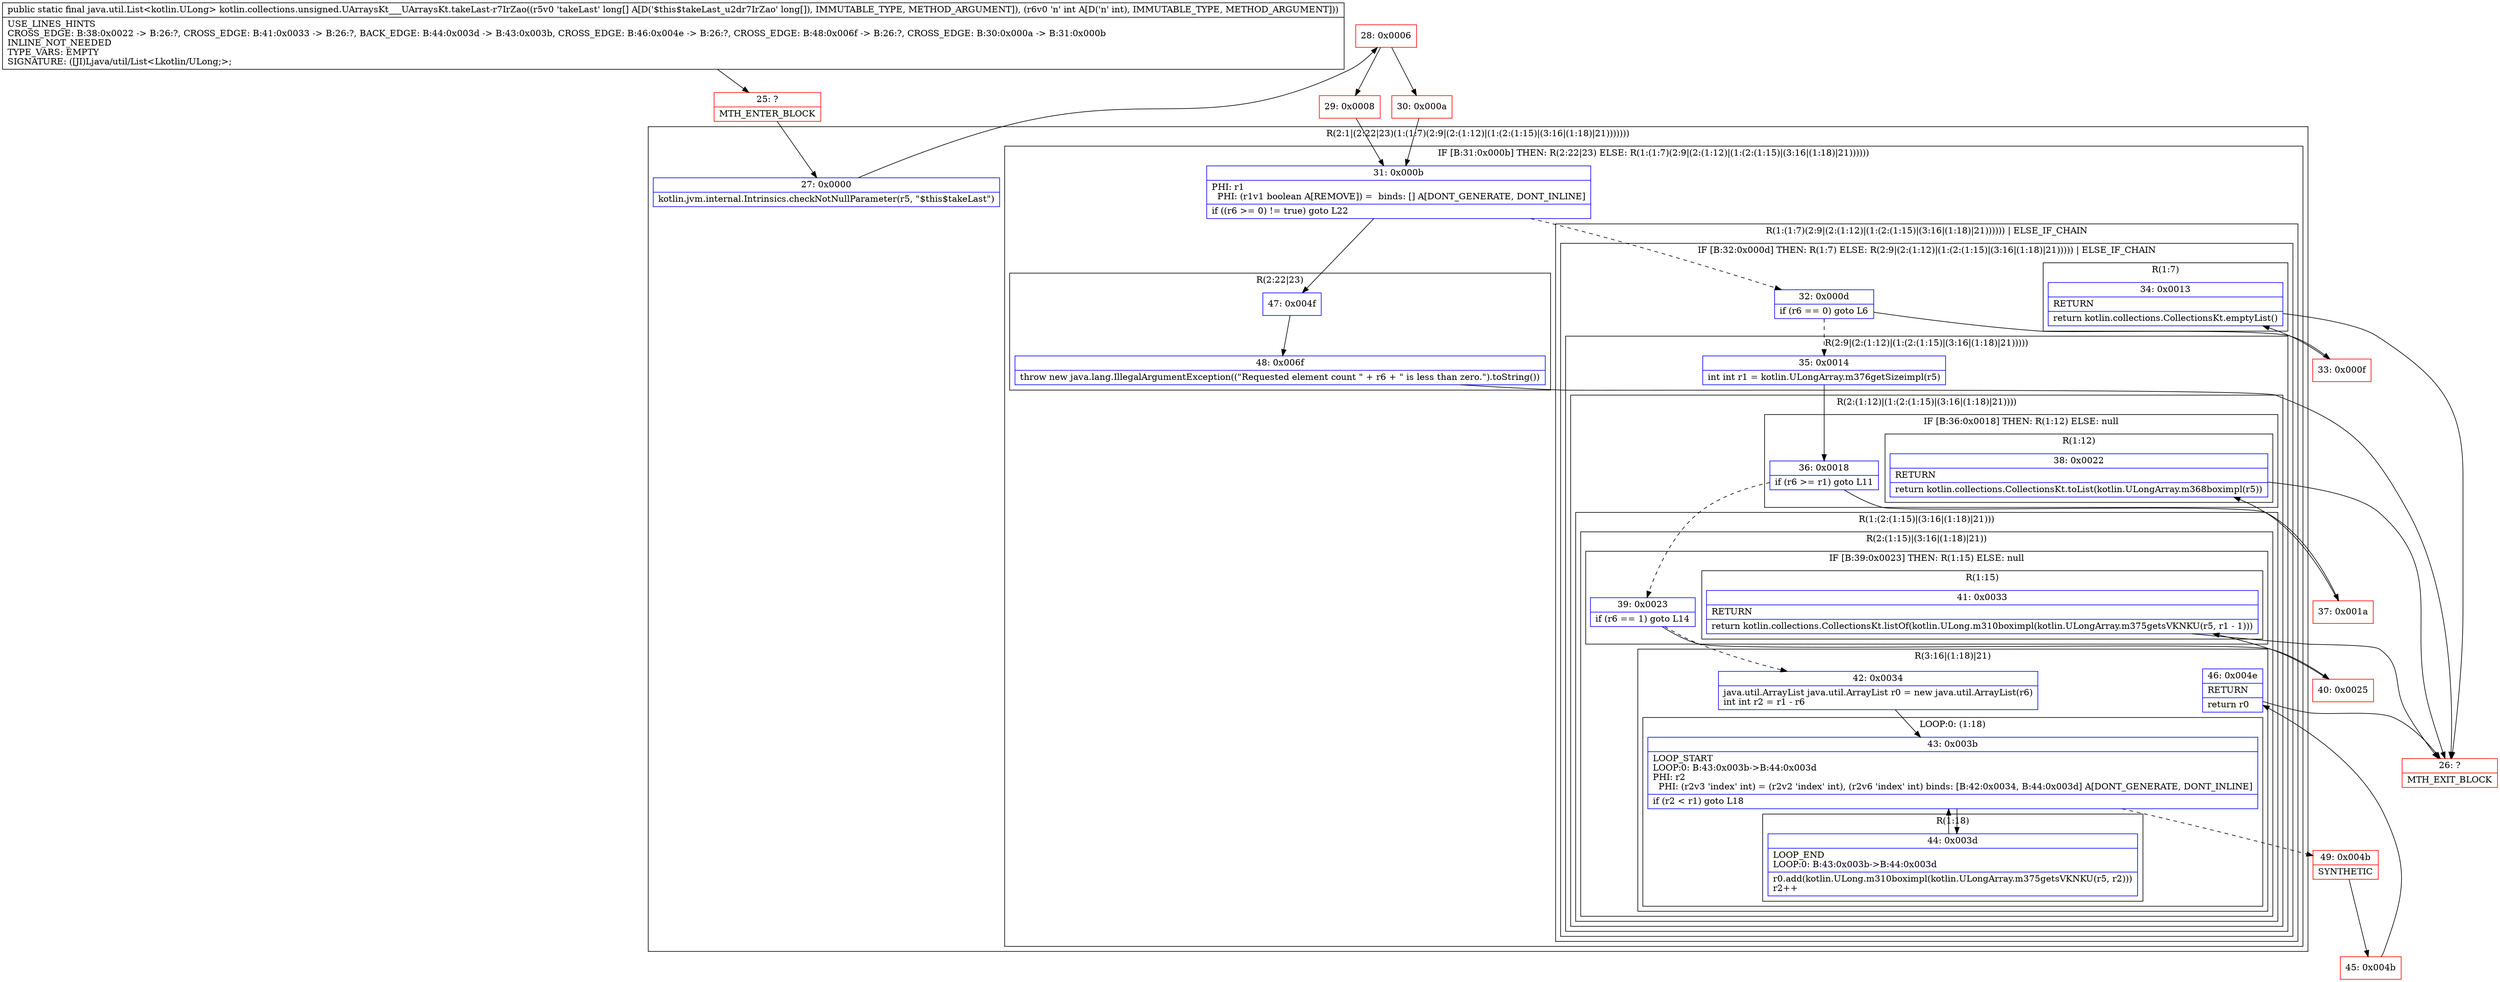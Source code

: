 digraph "CFG forkotlin.collections.unsigned.UArraysKt___UArraysKt.takeLast\-r7IrZao([JI)Ljava\/util\/List;" {
subgraph cluster_Region_226944701 {
label = "R(2:1|(2:22|23)(1:(1:7)(2:9|(2:(1:12)|(1:(2:(1:15)|(3:16|(1:18)|21)))))))";
node [shape=record,color=blue];
Node_27 [shape=record,label="{27\:\ 0x0000|kotlin.jvm.internal.Intrinsics.checkNotNullParameter(r5, \"$this$takeLast\")\l}"];
subgraph cluster_IfRegion_829764700 {
label = "IF [B:31:0x000b] THEN: R(2:22|23) ELSE: R(1:(1:7)(2:9|(2:(1:12)|(1:(2:(1:15)|(3:16|(1:18)|21))))))";
node [shape=record,color=blue];
Node_31 [shape=record,label="{31\:\ 0x000b|PHI: r1 \l  PHI: (r1v1 boolean A[REMOVE]) =  binds: [] A[DONT_GENERATE, DONT_INLINE]\l|if ((r6 \>= 0) != true) goto L22\l}"];
subgraph cluster_Region_1917682755 {
label = "R(2:22|23)";
node [shape=record,color=blue];
Node_47 [shape=record,label="{47\:\ 0x004f}"];
Node_48 [shape=record,label="{48\:\ 0x006f|throw new java.lang.IllegalArgumentException((\"Requested element count \" + r6 + \" is less than zero.\").toString())\l}"];
}
subgraph cluster_Region_1606709316 {
label = "R(1:(1:7)(2:9|(2:(1:12)|(1:(2:(1:15)|(3:16|(1:18)|21)))))) | ELSE_IF_CHAIN\l";
node [shape=record,color=blue];
subgraph cluster_IfRegion_1699595791 {
label = "IF [B:32:0x000d] THEN: R(1:7) ELSE: R(2:9|(2:(1:12)|(1:(2:(1:15)|(3:16|(1:18)|21))))) | ELSE_IF_CHAIN\l";
node [shape=record,color=blue];
Node_32 [shape=record,label="{32\:\ 0x000d|if (r6 == 0) goto L6\l}"];
subgraph cluster_Region_2105723182 {
label = "R(1:7)";
node [shape=record,color=blue];
Node_34 [shape=record,label="{34\:\ 0x0013|RETURN\l|return kotlin.collections.CollectionsKt.emptyList()\l}"];
}
subgraph cluster_Region_234968262 {
label = "R(2:9|(2:(1:12)|(1:(2:(1:15)|(3:16|(1:18)|21)))))";
node [shape=record,color=blue];
Node_35 [shape=record,label="{35\:\ 0x0014|int int r1 = kotlin.ULongArray.m376getSizeimpl(r5)\l}"];
subgraph cluster_Region_1668494657 {
label = "R(2:(1:12)|(1:(2:(1:15)|(3:16|(1:18)|21))))";
node [shape=record,color=blue];
subgraph cluster_IfRegion_859117483 {
label = "IF [B:36:0x0018] THEN: R(1:12) ELSE: null";
node [shape=record,color=blue];
Node_36 [shape=record,label="{36\:\ 0x0018|if (r6 \>= r1) goto L11\l}"];
subgraph cluster_Region_524894011 {
label = "R(1:12)";
node [shape=record,color=blue];
Node_38 [shape=record,label="{38\:\ 0x0022|RETURN\l|return kotlin.collections.CollectionsKt.toList(kotlin.ULongArray.m368boximpl(r5))\l}"];
}
}
subgraph cluster_Region_339734371 {
label = "R(1:(2:(1:15)|(3:16|(1:18)|21)))";
node [shape=record,color=blue];
subgraph cluster_Region_2141163379 {
label = "R(2:(1:15)|(3:16|(1:18)|21))";
node [shape=record,color=blue];
subgraph cluster_IfRegion_87848188 {
label = "IF [B:39:0x0023] THEN: R(1:15) ELSE: null";
node [shape=record,color=blue];
Node_39 [shape=record,label="{39\:\ 0x0023|if (r6 == 1) goto L14\l}"];
subgraph cluster_Region_1372902607 {
label = "R(1:15)";
node [shape=record,color=blue];
Node_41 [shape=record,label="{41\:\ 0x0033|RETURN\l|return kotlin.collections.CollectionsKt.listOf(kotlin.ULong.m310boximpl(kotlin.ULongArray.m375getsVKNKU(r5, r1 \- 1)))\l}"];
}
}
subgraph cluster_Region_726439304 {
label = "R(3:16|(1:18)|21)";
node [shape=record,color=blue];
Node_42 [shape=record,label="{42\:\ 0x0034|java.util.ArrayList java.util.ArrayList r0 = new java.util.ArrayList(r6)\lint int r2 = r1 \- r6\l}"];
subgraph cluster_LoopRegion_804213571 {
label = "LOOP:0: (1:18)";
node [shape=record,color=blue];
Node_43 [shape=record,label="{43\:\ 0x003b|LOOP_START\lLOOP:0: B:43:0x003b\-\>B:44:0x003d\lPHI: r2 \l  PHI: (r2v3 'index' int) = (r2v2 'index' int), (r2v6 'index' int) binds: [B:42:0x0034, B:44:0x003d] A[DONT_GENERATE, DONT_INLINE]\l|if (r2 \< r1) goto L18\l}"];
subgraph cluster_Region_888967514 {
label = "R(1:18)";
node [shape=record,color=blue];
Node_44 [shape=record,label="{44\:\ 0x003d|LOOP_END\lLOOP:0: B:43:0x003b\-\>B:44:0x003d\l|r0.add(kotlin.ULong.m310boximpl(kotlin.ULongArray.m375getsVKNKU(r5, r2)))\lr2++\l}"];
}
}
Node_46 [shape=record,label="{46\:\ 0x004e|RETURN\l|return r0\l}"];
}
}
}
}
}
}
}
}
}
Node_25 [shape=record,color=red,label="{25\:\ ?|MTH_ENTER_BLOCK\l}"];
Node_28 [shape=record,color=red,label="{28\:\ 0x0006}"];
Node_29 [shape=record,color=red,label="{29\:\ 0x0008}"];
Node_33 [shape=record,color=red,label="{33\:\ 0x000f}"];
Node_26 [shape=record,color=red,label="{26\:\ ?|MTH_EXIT_BLOCK\l}"];
Node_37 [shape=record,color=red,label="{37\:\ 0x001a}"];
Node_40 [shape=record,color=red,label="{40\:\ 0x0025}"];
Node_49 [shape=record,color=red,label="{49\:\ 0x004b|SYNTHETIC\l}"];
Node_45 [shape=record,color=red,label="{45\:\ 0x004b}"];
Node_30 [shape=record,color=red,label="{30\:\ 0x000a}"];
MethodNode[shape=record,label="{public static final java.util.List\<kotlin.ULong\> kotlin.collections.unsigned.UArraysKt___UArraysKt.takeLast\-r7IrZao((r5v0 'takeLast' long[] A[D('$this$takeLast_u2dr7IrZao' long[]), IMMUTABLE_TYPE, METHOD_ARGUMENT]), (r6v0 'n' int A[D('n' int), IMMUTABLE_TYPE, METHOD_ARGUMENT]))  | USE_LINES_HINTS\lCROSS_EDGE: B:38:0x0022 \-\> B:26:?, CROSS_EDGE: B:41:0x0033 \-\> B:26:?, BACK_EDGE: B:44:0x003d \-\> B:43:0x003b, CROSS_EDGE: B:46:0x004e \-\> B:26:?, CROSS_EDGE: B:48:0x006f \-\> B:26:?, CROSS_EDGE: B:30:0x000a \-\> B:31:0x000b\lINLINE_NOT_NEEDED\lTYPE_VARS: EMPTY\lSIGNATURE: ([JI)Ljava\/util\/List\<Lkotlin\/ULong;\>;\l}"];
MethodNode -> Node_25;Node_27 -> Node_28;
Node_31 -> Node_32[style=dashed];
Node_31 -> Node_47;
Node_47 -> Node_48;
Node_48 -> Node_26;
Node_32 -> Node_33;
Node_32 -> Node_35[style=dashed];
Node_34 -> Node_26;
Node_35 -> Node_36;
Node_36 -> Node_37;
Node_36 -> Node_39[style=dashed];
Node_38 -> Node_26;
Node_39 -> Node_40;
Node_39 -> Node_42[style=dashed];
Node_41 -> Node_26;
Node_42 -> Node_43;
Node_43 -> Node_44;
Node_43 -> Node_49[style=dashed];
Node_44 -> Node_43;
Node_46 -> Node_26;
Node_25 -> Node_27;
Node_28 -> Node_29;
Node_28 -> Node_30;
Node_29 -> Node_31;
Node_33 -> Node_34;
Node_37 -> Node_38;
Node_40 -> Node_41;
Node_49 -> Node_45;
Node_45 -> Node_46;
Node_30 -> Node_31;
}

